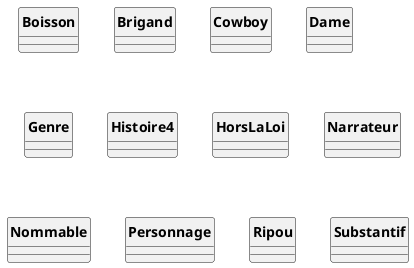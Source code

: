 @startuml

skinparam style strictuml
skinparam classAttributeIconSize 0
skinparam classFontStyle Bold

class Boisson
class Brigand
class Cowboy
class Dame
class Genre
class Histoire4
class HorsLaLoi
class Narrateur
class Nommable
class Personnage
class Ripou
class Substantif
@enduml
